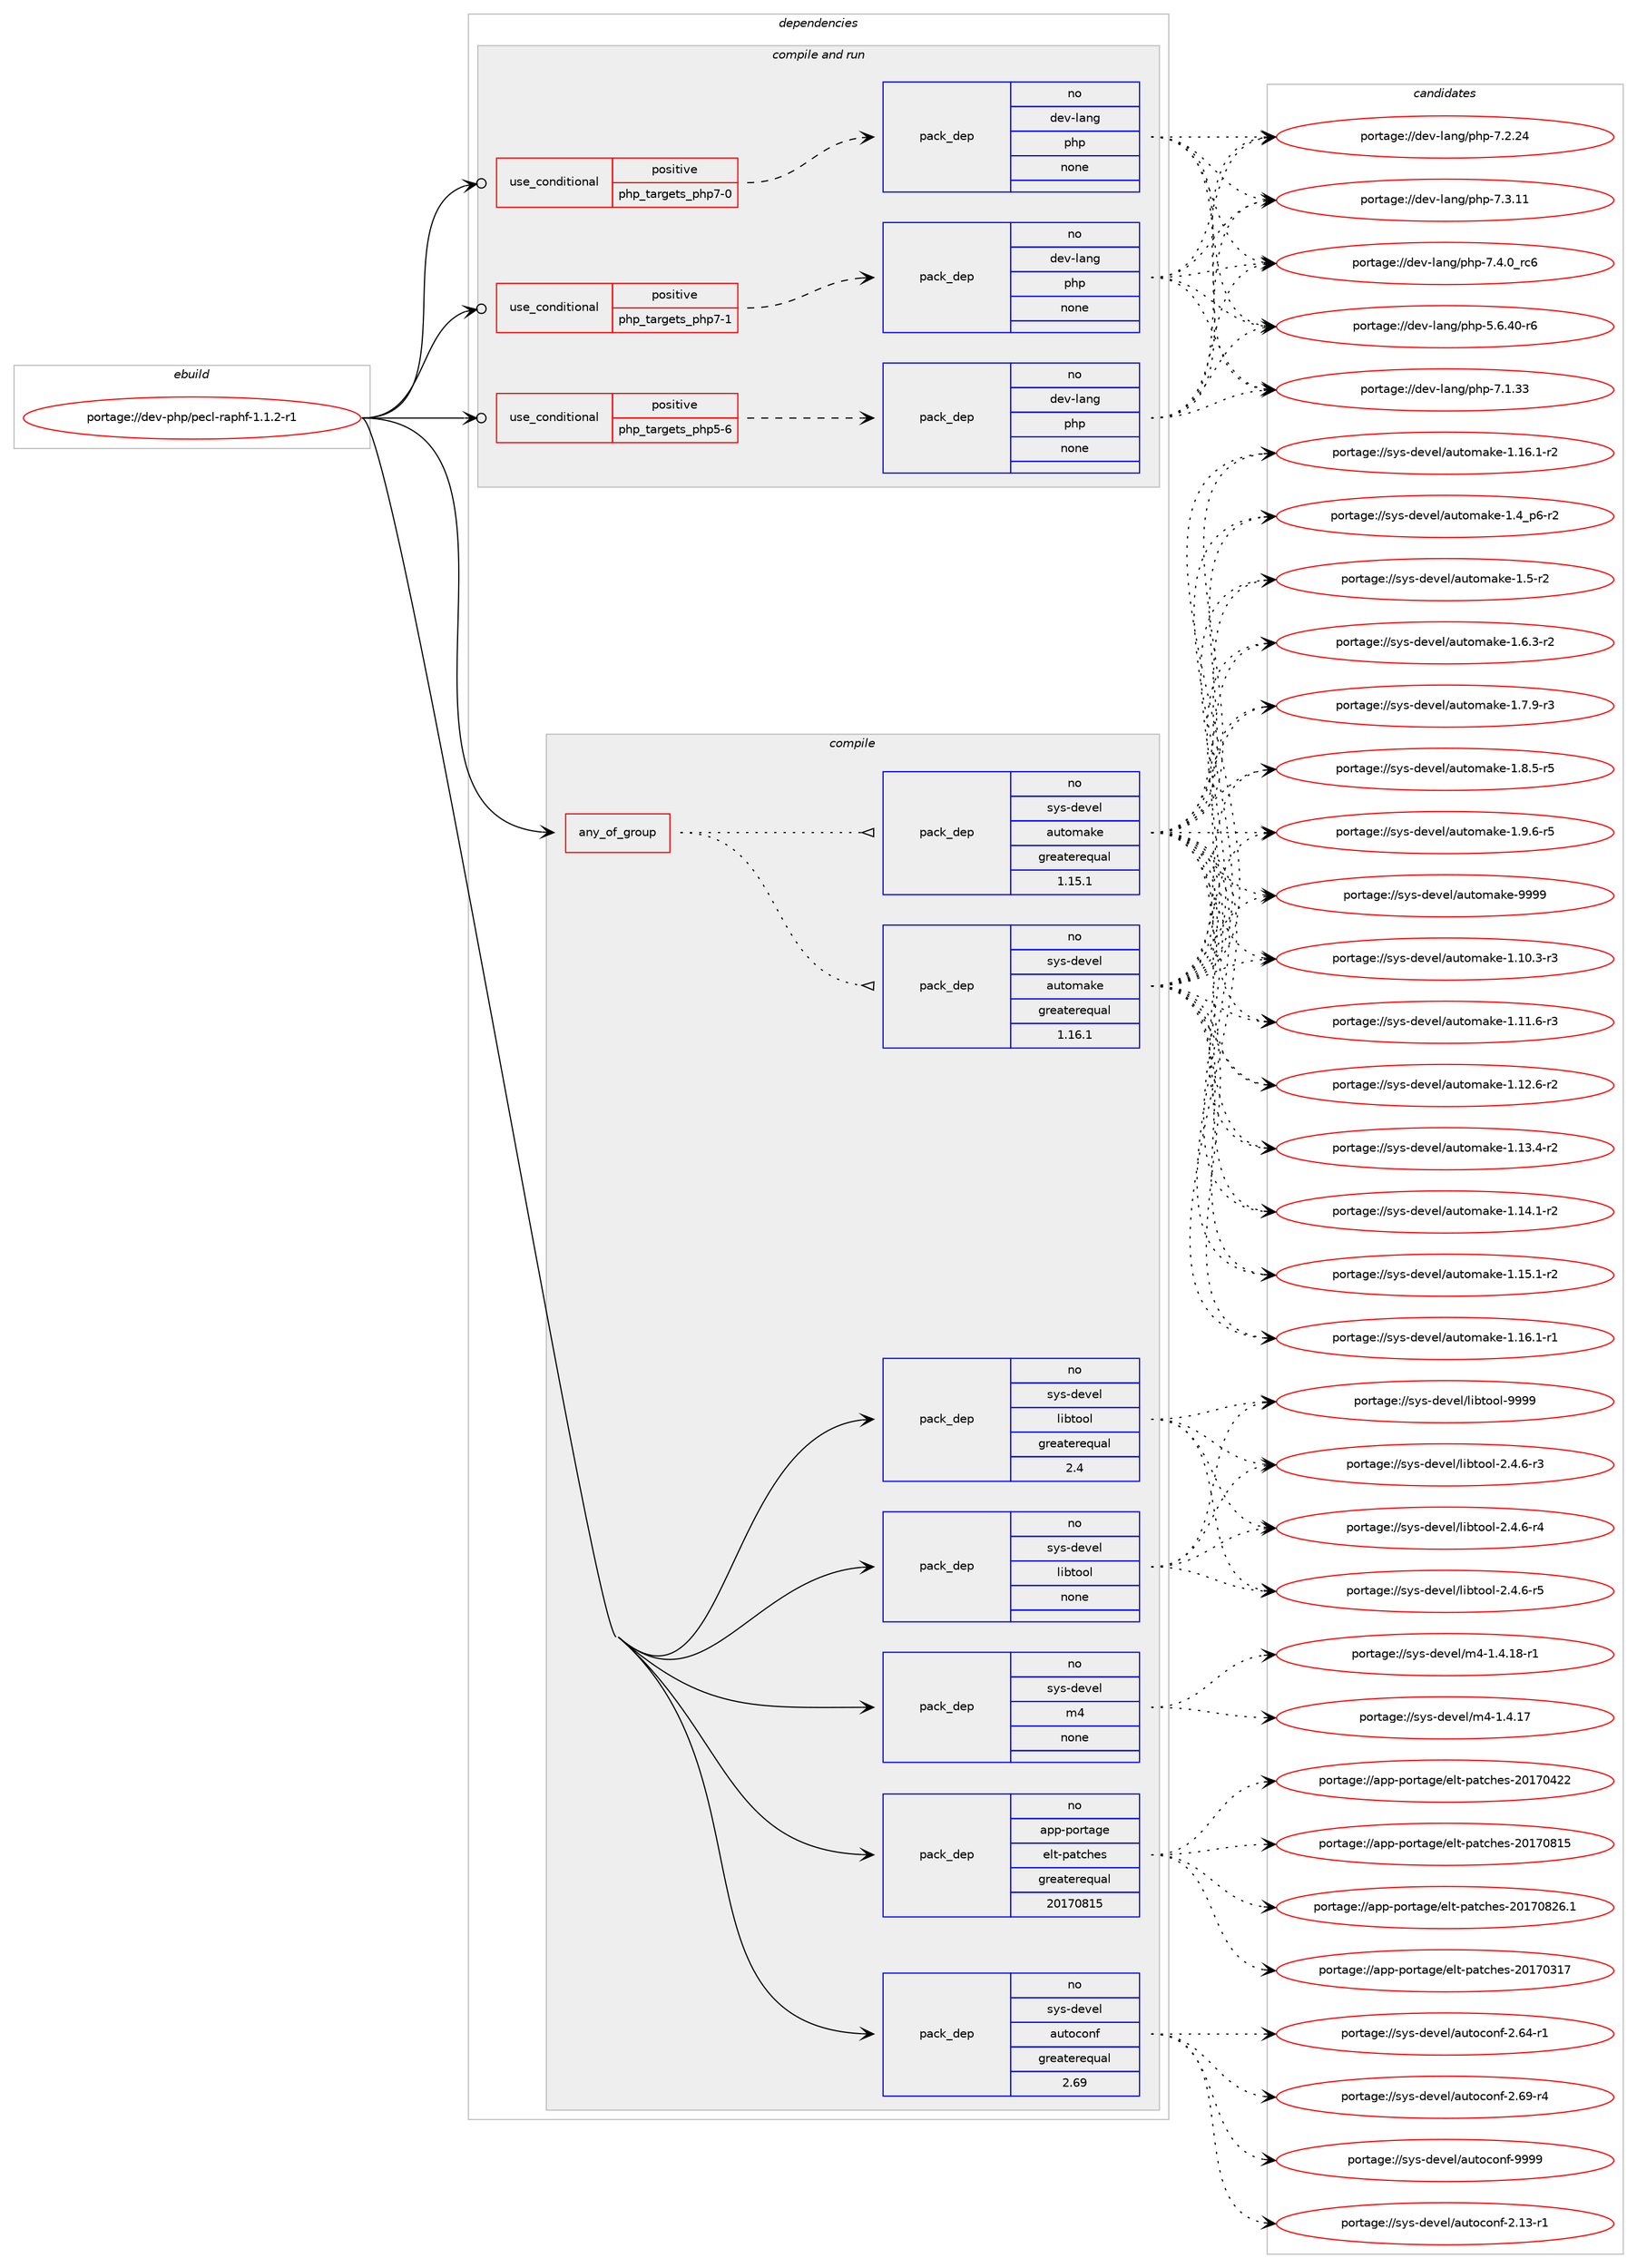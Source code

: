 digraph prolog {

# *************
# Graph options
# *************

newrank=true;
concentrate=true;
compound=true;
graph [rankdir=LR,fontname=Helvetica,fontsize=10,ranksep=1.5];#, ranksep=2.5, nodesep=0.2];
edge  [arrowhead=vee];
node  [fontname=Helvetica,fontsize=10];

# **********
# The ebuild
# **********

subgraph cluster_leftcol {
color=gray;
rank=same;
label=<<i>ebuild</i>>;
id [label="portage://dev-php/pecl-raphf-1.1.2-r1", color=red, width=4, href="../dev-php/pecl-raphf-1.1.2-r1.svg"];
}

# ****************
# The dependencies
# ****************

subgraph cluster_midcol {
color=gray;
label=<<i>dependencies</i>>;
subgraph cluster_compile {
fillcolor="#eeeeee";
style=filled;
label=<<i>compile</i>>;
subgraph any3196 {
dependency125953 [label=<<TABLE BORDER="0" CELLBORDER="1" CELLSPACING="0" CELLPADDING="4"><TR><TD CELLPADDING="10">any_of_group</TD></TR></TABLE>>, shape=none, color=red];subgraph pack98229 {
dependency125954 [label=<<TABLE BORDER="0" CELLBORDER="1" CELLSPACING="0" CELLPADDING="4" WIDTH="220"><TR><TD ROWSPAN="6" CELLPADDING="30">pack_dep</TD></TR><TR><TD WIDTH="110">no</TD></TR><TR><TD>sys-devel</TD></TR><TR><TD>automake</TD></TR><TR><TD>greaterequal</TD></TR><TR><TD>1.16.1</TD></TR></TABLE>>, shape=none, color=blue];
}
dependency125953:e -> dependency125954:w [weight=20,style="dotted",arrowhead="oinv"];
subgraph pack98230 {
dependency125955 [label=<<TABLE BORDER="0" CELLBORDER="1" CELLSPACING="0" CELLPADDING="4" WIDTH="220"><TR><TD ROWSPAN="6" CELLPADDING="30">pack_dep</TD></TR><TR><TD WIDTH="110">no</TD></TR><TR><TD>sys-devel</TD></TR><TR><TD>automake</TD></TR><TR><TD>greaterequal</TD></TR><TR><TD>1.15.1</TD></TR></TABLE>>, shape=none, color=blue];
}
dependency125953:e -> dependency125955:w [weight=20,style="dotted",arrowhead="oinv"];
}
id:e -> dependency125953:w [weight=20,style="solid",arrowhead="vee"];
subgraph pack98231 {
dependency125956 [label=<<TABLE BORDER="0" CELLBORDER="1" CELLSPACING="0" CELLPADDING="4" WIDTH="220"><TR><TD ROWSPAN="6" CELLPADDING="30">pack_dep</TD></TR><TR><TD WIDTH="110">no</TD></TR><TR><TD>app-portage</TD></TR><TR><TD>elt-patches</TD></TR><TR><TD>greaterequal</TD></TR><TR><TD>20170815</TD></TR></TABLE>>, shape=none, color=blue];
}
id:e -> dependency125956:w [weight=20,style="solid",arrowhead="vee"];
subgraph pack98232 {
dependency125957 [label=<<TABLE BORDER="0" CELLBORDER="1" CELLSPACING="0" CELLPADDING="4" WIDTH="220"><TR><TD ROWSPAN="6" CELLPADDING="30">pack_dep</TD></TR><TR><TD WIDTH="110">no</TD></TR><TR><TD>sys-devel</TD></TR><TR><TD>autoconf</TD></TR><TR><TD>greaterequal</TD></TR><TR><TD>2.69</TD></TR></TABLE>>, shape=none, color=blue];
}
id:e -> dependency125957:w [weight=20,style="solid",arrowhead="vee"];
subgraph pack98233 {
dependency125958 [label=<<TABLE BORDER="0" CELLBORDER="1" CELLSPACING="0" CELLPADDING="4" WIDTH="220"><TR><TD ROWSPAN="6" CELLPADDING="30">pack_dep</TD></TR><TR><TD WIDTH="110">no</TD></TR><TR><TD>sys-devel</TD></TR><TR><TD>libtool</TD></TR><TR><TD>greaterequal</TD></TR><TR><TD>2.4</TD></TR></TABLE>>, shape=none, color=blue];
}
id:e -> dependency125958:w [weight=20,style="solid",arrowhead="vee"];
subgraph pack98234 {
dependency125959 [label=<<TABLE BORDER="0" CELLBORDER="1" CELLSPACING="0" CELLPADDING="4" WIDTH="220"><TR><TD ROWSPAN="6" CELLPADDING="30">pack_dep</TD></TR><TR><TD WIDTH="110">no</TD></TR><TR><TD>sys-devel</TD></TR><TR><TD>libtool</TD></TR><TR><TD>none</TD></TR><TR><TD></TD></TR></TABLE>>, shape=none, color=blue];
}
id:e -> dependency125959:w [weight=20,style="solid",arrowhead="vee"];
subgraph pack98235 {
dependency125960 [label=<<TABLE BORDER="0" CELLBORDER="1" CELLSPACING="0" CELLPADDING="4" WIDTH="220"><TR><TD ROWSPAN="6" CELLPADDING="30">pack_dep</TD></TR><TR><TD WIDTH="110">no</TD></TR><TR><TD>sys-devel</TD></TR><TR><TD>m4</TD></TR><TR><TD>none</TD></TR><TR><TD></TD></TR></TABLE>>, shape=none, color=blue];
}
id:e -> dependency125960:w [weight=20,style="solid",arrowhead="vee"];
}
subgraph cluster_compileandrun {
fillcolor="#eeeeee";
style=filled;
label=<<i>compile and run</i>>;
subgraph cond24463 {
dependency125961 [label=<<TABLE BORDER="0" CELLBORDER="1" CELLSPACING="0" CELLPADDING="4"><TR><TD ROWSPAN="3" CELLPADDING="10">use_conditional</TD></TR><TR><TD>positive</TD></TR><TR><TD>php_targets_php5-6</TD></TR></TABLE>>, shape=none, color=red];
subgraph pack98236 {
dependency125962 [label=<<TABLE BORDER="0" CELLBORDER="1" CELLSPACING="0" CELLPADDING="4" WIDTH="220"><TR><TD ROWSPAN="6" CELLPADDING="30">pack_dep</TD></TR><TR><TD WIDTH="110">no</TD></TR><TR><TD>dev-lang</TD></TR><TR><TD>php</TD></TR><TR><TD>none</TD></TR><TR><TD></TD></TR></TABLE>>, shape=none, color=blue];
}
dependency125961:e -> dependency125962:w [weight=20,style="dashed",arrowhead="vee"];
}
id:e -> dependency125961:w [weight=20,style="solid",arrowhead="odotvee"];
subgraph cond24464 {
dependency125963 [label=<<TABLE BORDER="0" CELLBORDER="1" CELLSPACING="0" CELLPADDING="4"><TR><TD ROWSPAN="3" CELLPADDING="10">use_conditional</TD></TR><TR><TD>positive</TD></TR><TR><TD>php_targets_php7-0</TD></TR></TABLE>>, shape=none, color=red];
subgraph pack98237 {
dependency125964 [label=<<TABLE BORDER="0" CELLBORDER="1" CELLSPACING="0" CELLPADDING="4" WIDTH="220"><TR><TD ROWSPAN="6" CELLPADDING="30">pack_dep</TD></TR><TR><TD WIDTH="110">no</TD></TR><TR><TD>dev-lang</TD></TR><TR><TD>php</TD></TR><TR><TD>none</TD></TR><TR><TD></TD></TR></TABLE>>, shape=none, color=blue];
}
dependency125963:e -> dependency125964:w [weight=20,style="dashed",arrowhead="vee"];
}
id:e -> dependency125963:w [weight=20,style="solid",arrowhead="odotvee"];
subgraph cond24465 {
dependency125965 [label=<<TABLE BORDER="0" CELLBORDER="1" CELLSPACING="0" CELLPADDING="4"><TR><TD ROWSPAN="3" CELLPADDING="10">use_conditional</TD></TR><TR><TD>positive</TD></TR><TR><TD>php_targets_php7-1</TD></TR></TABLE>>, shape=none, color=red];
subgraph pack98238 {
dependency125966 [label=<<TABLE BORDER="0" CELLBORDER="1" CELLSPACING="0" CELLPADDING="4" WIDTH="220"><TR><TD ROWSPAN="6" CELLPADDING="30">pack_dep</TD></TR><TR><TD WIDTH="110">no</TD></TR><TR><TD>dev-lang</TD></TR><TR><TD>php</TD></TR><TR><TD>none</TD></TR><TR><TD></TD></TR></TABLE>>, shape=none, color=blue];
}
dependency125965:e -> dependency125966:w [weight=20,style="dashed",arrowhead="vee"];
}
id:e -> dependency125965:w [weight=20,style="solid",arrowhead="odotvee"];
}
subgraph cluster_run {
fillcolor="#eeeeee";
style=filled;
label=<<i>run</i>>;
}
}

# **************
# The candidates
# **************

subgraph cluster_choices {
rank=same;
color=gray;
label=<<i>candidates</i>>;

subgraph choice98229 {
color=black;
nodesep=1;
choiceportage11512111545100101118101108479711711611110997107101454946494846514511451 [label="portage://sys-devel/automake-1.10.3-r3", color=red, width=4,href="../sys-devel/automake-1.10.3-r3.svg"];
choiceportage11512111545100101118101108479711711611110997107101454946494946544511451 [label="portage://sys-devel/automake-1.11.6-r3", color=red, width=4,href="../sys-devel/automake-1.11.6-r3.svg"];
choiceportage11512111545100101118101108479711711611110997107101454946495046544511450 [label="portage://sys-devel/automake-1.12.6-r2", color=red, width=4,href="../sys-devel/automake-1.12.6-r2.svg"];
choiceportage11512111545100101118101108479711711611110997107101454946495146524511450 [label="portage://sys-devel/automake-1.13.4-r2", color=red, width=4,href="../sys-devel/automake-1.13.4-r2.svg"];
choiceportage11512111545100101118101108479711711611110997107101454946495246494511450 [label="portage://sys-devel/automake-1.14.1-r2", color=red, width=4,href="../sys-devel/automake-1.14.1-r2.svg"];
choiceportage11512111545100101118101108479711711611110997107101454946495346494511450 [label="portage://sys-devel/automake-1.15.1-r2", color=red, width=4,href="../sys-devel/automake-1.15.1-r2.svg"];
choiceportage11512111545100101118101108479711711611110997107101454946495446494511449 [label="portage://sys-devel/automake-1.16.1-r1", color=red, width=4,href="../sys-devel/automake-1.16.1-r1.svg"];
choiceportage11512111545100101118101108479711711611110997107101454946495446494511450 [label="portage://sys-devel/automake-1.16.1-r2", color=red, width=4,href="../sys-devel/automake-1.16.1-r2.svg"];
choiceportage115121115451001011181011084797117116111109971071014549465295112544511450 [label="portage://sys-devel/automake-1.4_p6-r2", color=red, width=4,href="../sys-devel/automake-1.4_p6-r2.svg"];
choiceportage11512111545100101118101108479711711611110997107101454946534511450 [label="portage://sys-devel/automake-1.5-r2", color=red, width=4,href="../sys-devel/automake-1.5-r2.svg"];
choiceportage115121115451001011181011084797117116111109971071014549465446514511450 [label="portage://sys-devel/automake-1.6.3-r2", color=red, width=4,href="../sys-devel/automake-1.6.3-r2.svg"];
choiceportage115121115451001011181011084797117116111109971071014549465546574511451 [label="portage://sys-devel/automake-1.7.9-r3", color=red, width=4,href="../sys-devel/automake-1.7.9-r3.svg"];
choiceportage115121115451001011181011084797117116111109971071014549465646534511453 [label="portage://sys-devel/automake-1.8.5-r5", color=red, width=4,href="../sys-devel/automake-1.8.5-r5.svg"];
choiceportage115121115451001011181011084797117116111109971071014549465746544511453 [label="portage://sys-devel/automake-1.9.6-r5", color=red, width=4,href="../sys-devel/automake-1.9.6-r5.svg"];
choiceportage115121115451001011181011084797117116111109971071014557575757 [label="portage://sys-devel/automake-9999", color=red, width=4,href="../sys-devel/automake-9999.svg"];
dependency125954:e -> choiceportage11512111545100101118101108479711711611110997107101454946494846514511451:w [style=dotted,weight="100"];
dependency125954:e -> choiceportage11512111545100101118101108479711711611110997107101454946494946544511451:w [style=dotted,weight="100"];
dependency125954:e -> choiceportage11512111545100101118101108479711711611110997107101454946495046544511450:w [style=dotted,weight="100"];
dependency125954:e -> choiceportage11512111545100101118101108479711711611110997107101454946495146524511450:w [style=dotted,weight="100"];
dependency125954:e -> choiceportage11512111545100101118101108479711711611110997107101454946495246494511450:w [style=dotted,weight="100"];
dependency125954:e -> choiceportage11512111545100101118101108479711711611110997107101454946495346494511450:w [style=dotted,weight="100"];
dependency125954:e -> choiceportage11512111545100101118101108479711711611110997107101454946495446494511449:w [style=dotted,weight="100"];
dependency125954:e -> choiceportage11512111545100101118101108479711711611110997107101454946495446494511450:w [style=dotted,weight="100"];
dependency125954:e -> choiceportage115121115451001011181011084797117116111109971071014549465295112544511450:w [style=dotted,weight="100"];
dependency125954:e -> choiceportage11512111545100101118101108479711711611110997107101454946534511450:w [style=dotted,weight="100"];
dependency125954:e -> choiceportage115121115451001011181011084797117116111109971071014549465446514511450:w [style=dotted,weight="100"];
dependency125954:e -> choiceportage115121115451001011181011084797117116111109971071014549465546574511451:w [style=dotted,weight="100"];
dependency125954:e -> choiceportage115121115451001011181011084797117116111109971071014549465646534511453:w [style=dotted,weight="100"];
dependency125954:e -> choiceportage115121115451001011181011084797117116111109971071014549465746544511453:w [style=dotted,weight="100"];
dependency125954:e -> choiceportage115121115451001011181011084797117116111109971071014557575757:w [style=dotted,weight="100"];
}
subgraph choice98230 {
color=black;
nodesep=1;
choiceportage11512111545100101118101108479711711611110997107101454946494846514511451 [label="portage://sys-devel/automake-1.10.3-r3", color=red, width=4,href="../sys-devel/automake-1.10.3-r3.svg"];
choiceportage11512111545100101118101108479711711611110997107101454946494946544511451 [label="portage://sys-devel/automake-1.11.6-r3", color=red, width=4,href="../sys-devel/automake-1.11.6-r3.svg"];
choiceportage11512111545100101118101108479711711611110997107101454946495046544511450 [label="portage://sys-devel/automake-1.12.6-r2", color=red, width=4,href="../sys-devel/automake-1.12.6-r2.svg"];
choiceportage11512111545100101118101108479711711611110997107101454946495146524511450 [label="portage://sys-devel/automake-1.13.4-r2", color=red, width=4,href="../sys-devel/automake-1.13.4-r2.svg"];
choiceportage11512111545100101118101108479711711611110997107101454946495246494511450 [label="portage://sys-devel/automake-1.14.1-r2", color=red, width=4,href="../sys-devel/automake-1.14.1-r2.svg"];
choiceportage11512111545100101118101108479711711611110997107101454946495346494511450 [label="portage://sys-devel/automake-1.15.1-r2", color=red, width=4,href="../sys-devel/automake-1.15.1-r2.svg"];
choiceportage11512111545100101118101108479711711611110997107101454946495446494511449 [label="portage://sys-devel/automake-1.16.1-r1", color=red, width=4,href="../sys-devel/automake-1.16.1-r1.svg"];
choiceportage11512111545100101118101108479711711611110997107101454946495446494511450 [label="portage://sys-devel/automake-1.16.1-r2", color=red, width=4,href="../sys-devel/automake-1.16.1-r2.svg"];
choiceportage115121115451001011181011084797117116111109971071014549465295112544511450 [label="portage://sys-devel/automake-1.4_p6-r2", color=red, width=4,href="../sys-devel/automake-1.4_p6-r2.svg"];
choiceportage11512111545100101118101108479711711611110997107101454946534511450 [label="portage://sys-devel/automake-1.5-r2", color=red, width=4,href="../sys-devel/automake-1.5-r2.svg"];
choiceportage115121115451001011181011084797117116111109971071014549465446514511450 [label="portage://sys-devel/automake-1.6.3-r2", color=red, width=4,href="../sys-devel/automake-1.6.3-r2.svg"];
choiceportage115121115451001011181011084797117116111109971071014549465546574511451 [label="portage://sys-devel/automake-1.7.9-r3", color=red, width=4,href="../sys-devel/automake-1.7.9-r3.svg"];
choiceportage115121115451001011181011084797117116111109971071014549465646534511453 [label="portage://sys-devel/automake-1.8.5-r5", color=red, width=4,href="../sys-devel/automake-1.8.5-r5.svg"];
choiceportage115121115451001011181011084797117116111109971071014549465746544511453 [label="portage://sys-devel/automake-1.9.6-r5", color=red, width=4,href="../sys-devel/automake-1.9.6-r5.svg"];
choiceportage115121115451001011181011084797117116111109971071014557575757 [label="portage://sys-devel/automake-9999", color=red, width=4,href="../sys-devel/automake-9999.svg"];
dependency125955:e -> choiceportage11512111545100101118101108479711711611110997107101454946494846514511451:w [style=dotted,weight="100"];
dependency125955:e -> choiceportage11512111545100101118101108479711711611110997107101454946494946544511451:w [style=dotted,weight="100"];
dependency125955:e -> choiceportage11512111545100101118101108479711711611110997107101454946495046544511450:w [style=dotted,weight="100"];
dependency125955:e -> choiceportage11512111545100101118101108479711711611110997107101454946495146524511450:w [style=dotted,weight="100"];
dependency125955:e -> choiceportage11512111545100101118101108479711711611110997107101454946495246494511450:w [style=dotted,weight="100"];
dependency125955:e -> choiceportage11512111545100101118101108479711711611110997107101454946495346494511450:w [style=dotted,weight="100"];
dependency125955:e -> choiceportage11512111545100101118101108479711711611110997107101454946495446494511449:w [style=dotted,weight="100"];
dependency125955:e -> choiceportage11512111545100101118101108479711711611110997107101454946495446494511450:w [style=dotted,weight="100"];
dependency125955:e -> choiceportage115121115451001011181011084797117116111109971071014549465295112544511450:w [style=dotted,weight="100"];
dependency125955:e -> choiceportage11512111545100101118101108479711711611110997107101454946534511450:w [style=dotted,weight="100"];
dependency125955:e -> choiceportage115121115451001011181011084797117116111109971071014549465446514511450:w [style=dotted,weight="100"];
dependency125955:e -> choiceportage115121115451001011181011084797117116111109971071014549465546574511451:w [style=dotted,weight="100"];
dependency125955:e -> choiceportage115121115451001011181011084797117116111109971071014549465646534511453:w [style=dotted,weight="100"];
dependency125955:e -> choiceportage115121115451001011181011084797117116111109971071014549465746544511453:w [style=dotted,weight="100"];
dependency125955:e -> choiceportage115121115451001011181011084797117116111109971071014557575757:w [style=dotted,weight="100"];
}
subgraph choice98231 {
color=black;
nodesep=1;
choiceportage97112112451121111141169710310147101108116451129711699104101115455048495548514955 [label="portage://app-portage/elt-patches-20170317", color=red, width=4,href="../app-portage/elt-patches-20170317.svg"];
choiceportage97112112451121111141169710310147101108116451129711699104101115455048495548525050 [label="portage://app-portage/elt-patches-20170422", color=red, width=4,href="../app-portage/elt-patches-20170422.svg"];
choiceportage97112112451121111141169710310147101108116451129711699104101115455048495548564953 [label="portage://app-portage/elt-patches-20170815", color=red, width=4,href="../app-portage/elt-patches-20170815.svg"];
choiceportage971121124511211111411697103101471011081164511297116991041011154550484955485650544649 [label="portage://app-portage/elt-patches-20170826.1", color=red, width=4,href="../app-portage/elt-patches-20170826.1.svg"];
dependency125956:e -> choiceportage97112112451121111141169710310147101108116451129711699104101115455048495548514955:w [style=dotted,weight="100"];
dependency125956:e -> choiceportage97112112451121111141169710310147101108116451129711699104101115455048495548525050:w [style=dotted,weight="100"];
dependency125956:e -> choiceportage97112112451121111141169710310147101108116451129711699104101115455048495548564953:w [style=dotted,weight="100"];
dependency125956:e -> choiceportage971121124511211111411697103101471011081164511297116991041011154550484955485650544649:w [style=dotted,weight="100"];
}
subgraph choice98232 {
color=black;
nodesep=1;
choiceportage1151211154510010111810110847971171161119911111010245504649514511449 [label="portage://sys-devel/autoconf-2.13-r1", color=red, width=4,href="../sys-devel/autoconf-2.13-r1.svg"];
choiceportage1151211154510010111810110847971171161119911111010245504654524511449 [label="portage://sys-devel/autoconf-2.64-r1", color=red, width=4,href="../sys-devel/autoconf-2.64-r1.svg"];
choiceportage1151211154510010111810110847971171161119911111010245504654574511452 [label="portage://sys-devel/autoconf-2.69-r4", color=red, width=4,href="../sys-devel/autoconf-2.69-r4.svg"];
choiceportage115121115451001011181011084797117116111991111101024557575757 [label="portage://sys-devel/autoconf-9999", color=red, width=4,href="../sys-devel/autoconf-9999.svg"];
dependency125957:e -> choiceportage1151211154510010111810110847971171161119911111010245504649514511449:w [style=dotted,weight="100"];
dependency125957:e -> choiceportage1151211154510010111810110847971171161119911111010245504654524511449:w [style=dotted,weight="100"];
dependency125957:e -> choiceportage1151211154510010111810110847971171161119911111010245504654574511452:w [style=dotted,weight="100"];
dependency125957:e -> choiceportage115121115451001011181011084797117116111991111101024557575757:w [style=dotted,weight="100"];
}
subgraph choice98233 {
color=black;
nodesep=1;
choiceportage1151211154510010111810110847108105981161111111084550465246544511451 [label="portage://sys-devel/libtool-2.4.6-r3", color=red, width=4,href="../sys-devel/libtool-2.4.6-r3.svg"];
choiceportage1151211154510010111810110847108105981161111111084550465246544511452 [label="portage://sys-devel/libtool-2.4.6-r4", color=red, width=4,href="../sys-devel/libtool-2.4.6-r4.svg"];
choiceportage1151211154510010111810110847108105981161111111084550465246544511453 [label="portage://sys-devel/libtool-2.4.6-r5", color=red, width=4,href="../sys-devel/libtool-2.4.6-r5.svg"];
choiceportage1151211154510010111810110847108105981161111111084557575757 [label="portage://sys-devel/libtool-9999", color=red, width=4,href="../sys-devel/libtool-9999.svg"];
dependency125958:e -> choiceportage1151211154510010111810110847108105981161111111084550465246544511451:w [style=dotted,weight="100"];
dependency125958:e -> choiceportage1151211154510010111810110847108105981161111111084550465246544511452:w [style=dotted,weight="100"];
dependency125958:e -> choiceportage1151211154510010111810110847108105981161111111084550465246544511453:w [style=dotted,weight="100"];
dependency125958:e -> choiceportage1151211154510010111810110847108105981161111111084557575757:w [style=dotted,weight="100"];
}
subgraph choice98234 {
color=black;
nodesep=1;
choiceportage1151211154510010111810110847108105981161111111084550465246544511451 [label="portage://sys-devel/libtool-2.4.6-r3", color=red, width=4,href="../sys-devel/libtool-2.4.6-r3.svg"];
choiceportage1151211154510010111810110847108105981161111111084550465246544511452 [label="portage://sys-devel/libtool-2.4.6-r4", color=red, width=4,href="../sys-devel/libtool-2.4.6-r4.svg"];
choiceportage1151211154510010111810110847108105981161111111084550465246544511453 [label="portage://sys-devel/libtool-2.4.6-r5", color=red, width=4,href="../sys-devel/libtool-2.4.6-r5.svg"];
choiceportage1151211154510010111810110847108105981161111111084557575757 [label="portage://sys-devel/libtool-9999", color=red, width=4,href="../sys-devel/libtool-9999.svg"];
dependency125959:e -> choiceportage1151211154510010111810110847108105981161111111084550465246544511451:w [style=dotted,weight="100"];
dependency125959:e -> choiceportage1151211154510010111810110847108105981161111111084550465246544511452:w [style=dotted,weight="100"];
dependency125959:e -> choiceportage1151211154510010111810110847108105981161111111084550465246544511453:w [style=dotted,weight="100"];
dependency125959:e -> choiceportage1151211154510010111810110847108105981161111111084557575757:w [style=dotted,weight="100"];
}
subgraph choice98235 {
color=black;
nodesep=1;
choiceportage11512111545100101118101108471095245494652464955 [label="portage://sys-devel/m4-1.4.17", color=red, width=4,href="../sys-devel/m4-1.4.17.svg"];
choiceportage115121115451001011181011084710952454946524649564511449 [label="portage://sys-devel/m4-1.4.18-r1", color=red, width=4,href="../sys-devel/m4-1.4.18-r1.svg"];
dependency125960:e -> choiceportage11512111545100101118101108471095245494652464955:w [style=dotted,weight="100"];
dependency125960:e -> choiceportage115121115451001011181011084710952454946524649564511449:w [style=dotted,weight="100"];
}
subgraph choice98236 {
color=black;
nodesep=1;
choiceportage100101118451089711010347112104112455346544652484511454 [label="portage://dev-lang/php-5.6.40-r6", color=red, width=4,href="../dev-lang/php-5.6.40-r6.svg"];
choiceportage10010111845108971101034711210411245554649465151 [label="portage://dev-lang/php-7.1.33", color=red, width=4,href="../dev-lang/php-7.1.33.svg"];
choiceportage10010111845108971101034711210411245554650465052 [label="portage://dev-lang/php-7.2.24", color=red, width=4,href="../dev-lang/php-7.2.24.svg"];
choiceportage10010111845108971101034711210411245554651464949 [label="portage://dev-lang/php-7.3.11", color=red, width=4,href="../dev-lang/php-7.3.11.svg"];
choiceportage100101118451089711010347112104112455546524648951149954 [label="portage://dev-lang/php-7.4.0_rc6", color=red, width=4,href="../dev-lang/php-7.4.0_rc6.svg"];
dependency125962:e -> choiceportage100101118451089711010347112104112455346544652484511454:w [style=dotted,weight="100"];
dependency125962:e -> choiceportage10010111845108971101034711210411245554649465151:w [style=dotted,weight="100"];
dependency125962:e -> choiceportage10010111845108971101034711210411245554650465052:w [style=dotted,weight="100"];
dependency125962:e -> choiceportage10010111845108971101034711210411245554651464949:w [style=dotted,weight="100"];
dependency125962:e -> choiceportage100101118451089711010347112104112455546524648951149954:w [style=dotted,weight="100"];
}
subgraph choice98237 {
color=black;
nodesep=1;
choiceportage100101118451089711010347112104112455346544652484511454 [label="portage://dev-lang/php-5.6.40-r6", color=red, width=4,href="../dev-lang/php-5.6.40-r6.svg"];
choiceportage10010111845108971101034711210411245554649465151 [label="portage://dev-lang/php-7.1.33", color=red, width=4,href="../dev-lang/php-7.1.33.svg"];
choiceportage10010111845108971101034711210411245554650465052 [label="portage://dev-lang/php-7.2.24", color=red, width=4,href="../dev-lang/php-7.2.24.svg"];
choiceportage10010111845108971101034711210411245554651464949 [label="portage://dev-lang/php-7.3.11", color=red, width=4,href="../dev-lang/php-7.3.11.svg"];
choiceportage100101118451089711010347112104112455546524648951149954 [label="portage://dev-lang/php-7.4.0_rc6", color=red, width=4,href="../dev-lang/php-7.4.0_rc6.svg"];
dependency125964:e -> choiceportage100101118451089711010347112104112455346544652484511454:w [style=dotted,weight="100"];
dependency125964:e -> choiceportage10010111845108971101034711210411245554649465151:w [style=dotted,weight="100"];
dependency125964:e -> choiceportage10010111845108971101034711210411245554650465052:w [style=dotted,weight="100"];
dependency125964:e -> choiceportage10010111845108971101034711210411245554651464949:w [style=dotted,weight="100"];
dependency125964:e -> choiceportage100101118451089711010347112104112455546524648951149954:w [style=dotted,weight="100"];
}
subgraph choice98238 {
color=black;
nodesep=1;
choiceportage100101118451089711010347112104112455346544652484511454 [label="portage://dev-lang/php-5.6.40-r6", color=red, width=4,href="../dev-lang/php-5.6.40-r6.svg"];
choiceportage10010111845108971101034711210411245554649465151 [label="portage://dev-lang/php-7.1.33", color=red, width=4,href="../dev-lang/php-7.1.33.svg"];
choiceportage10010111845108971101034711210411245554650465052 [label="portage://dev-lang/php-7.2.24", color=red, width=4,href="../dev-lang/php-7.2.24.svg"];
choiceportage10010111845108971101034711210411245554651464949 [label="portage://dev-lang/php-7.3.11", color=red, width=4,href="../dev-lang/php-7.3.11.svg"];
choiceportage100101118451089711010347112104112455546524648951149954 [label="portage://dev-lang/php-7.4.0_rc6", color=red, width=4,href="../dev-lang/php-7.4.0_rc6.svg"];
dependency125966:e -> choiceportage100101118451089711010347112104112455346544652484511454:w [style=dotted,weight="100"];
dependency125966:e -> choiceportage10010111845108971101034711210411245554649465151:w [style=dotted,weight="100"];
dependency125966:e -> choiceportage10010111845108971101034711210411245554650465052:w [style=dotted,weight="100"];
dependency125966:e -> choiceportage10010111845108971101034711210411245554651464949:w [style=dotted,weight="100"];
dependency125966:e -> choiceportage100101118451089711010347112104112455546524648951149954:w [style=dotted,weight="100"];
}
}

}
